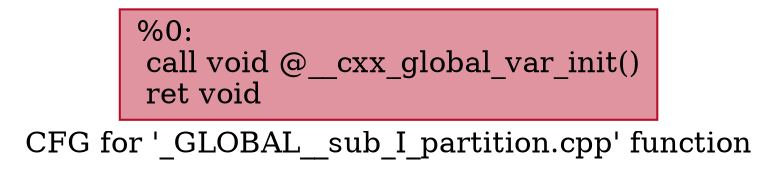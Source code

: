 digraph "CFG for '_GLOBAL__sub_I_partition.cpp' function" {
	label="CFG for '_GLOBAL__sub_I_partition.cpp' function";

	Node0x233834d12f0 [shape=record,color="#b70d28ff", style=filled, fillcolor="#b70d2870",label="{%0:\l  call void @__cxx_global_var_init()\l  ret void\l}"];
}
